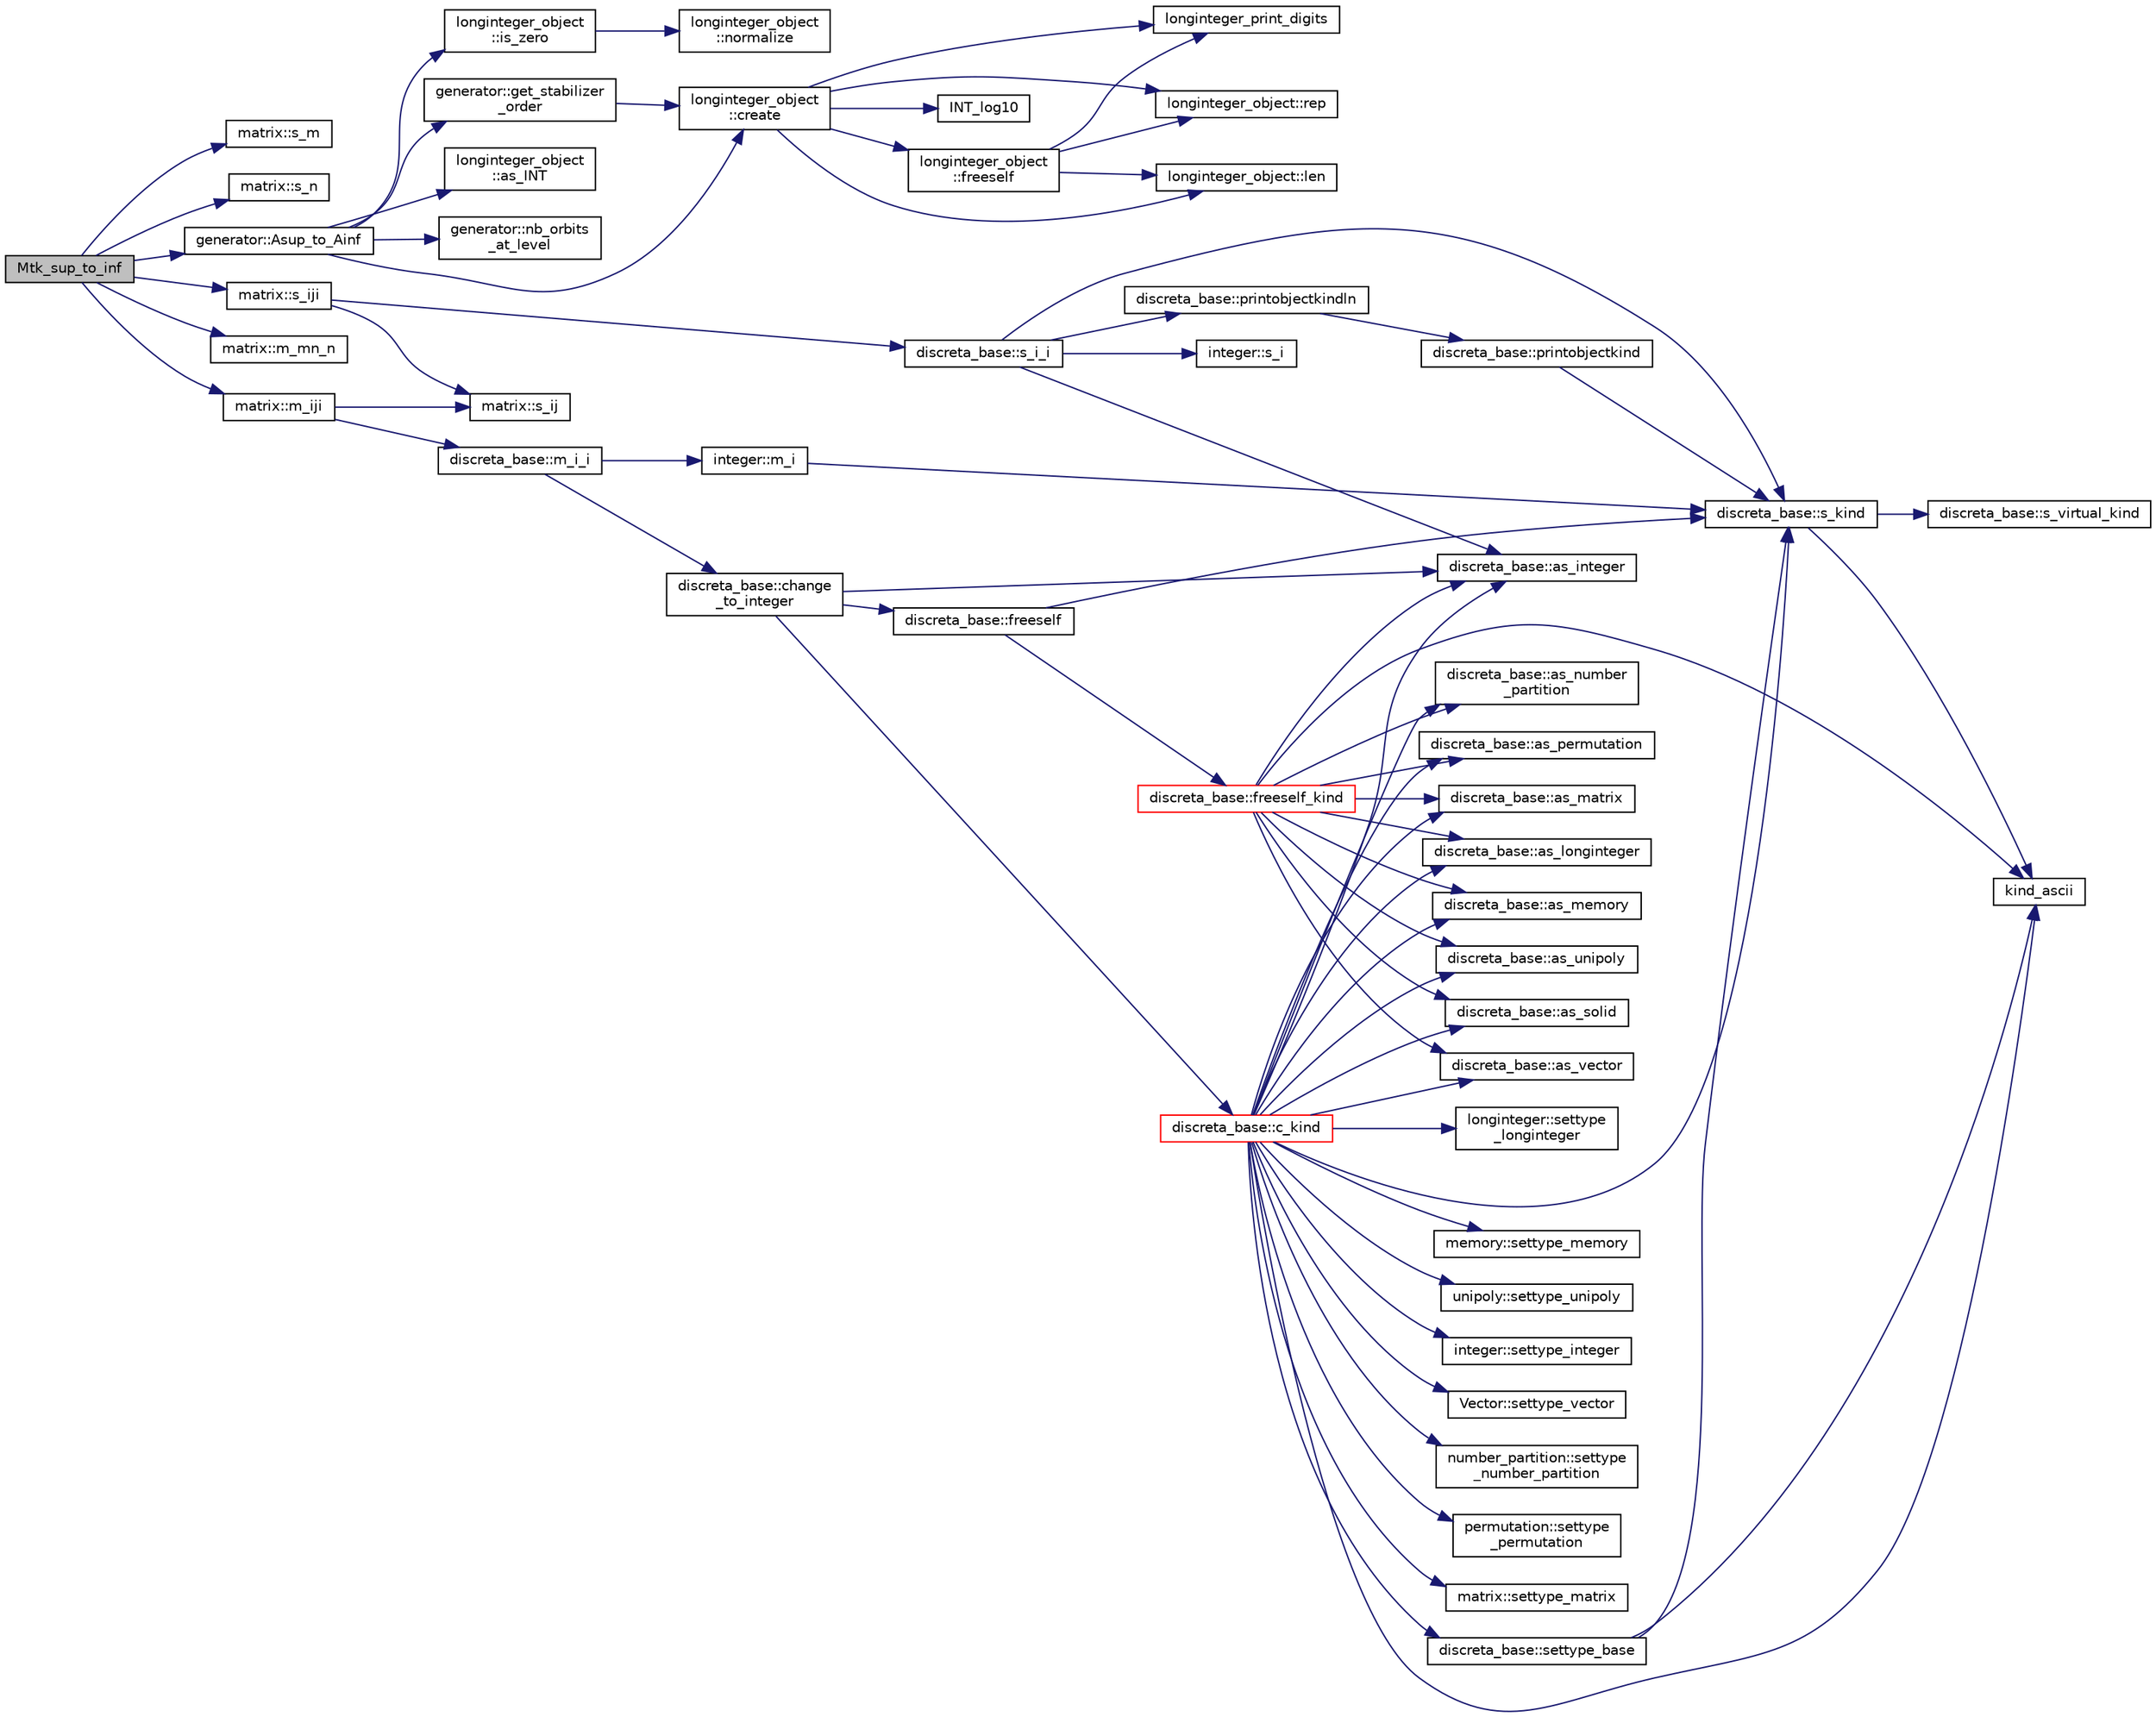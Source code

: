 digraph "Mtk_sup_to_inf"
{
  edge [fontname="Helvetica",fontsize="10",labelfontname="Helvetica",labelfontsize="10"];
  node [fontname="Helvetica",fontsize="10",shape=record];
  rankdir="LR";
  Node7035 [label="Mtk_sup_to_inf",height=0.2,width=0.4,color="black", fillcolor="grey75", style="filled", fontcolor="black"];
  Node7035 -> Node7036 [color="midnightblue",fontsize="10",style="solid",fontname="Helvetica"];
  Node7036 [label="matrix::s_m",height=0.2,width=0.4,color="black", fillcolor="white", style="filled",URL="$d1/d8d/classmatrix.html#afeb2e29600e68448b9d1130114b9606f"];
  Node7035 -> Node7037 [color="midnightblue",fontsize="10",style="solid",fontname="Helvetica"];
  Node7037 [label="matrix::s_n",height=0.2,width=0.4,color="black", fillcolor="white", style="filled",URL="$d1/d8d/classmatrix.html#a35f5321a5615451fdc8be7b953f8ac8b"];
  Node7035 -> Node7038 [color="midnightblue",fontsize="10",style="solid",fontname="Helvetica"];
  Node7038 [label="matrix::s_iji",height=0.2,width=0.4,color="black", fillcolor="white", style="filled",URL="$d1/d8d/classmatrix.html#af8d3c35817af62a3c0097ddf64422d96"];
  Node7038 -> Node7039 [color="midnightblue",fontsize="10",style="solid",fontname="Helvetica"];
  Node7039 [label="matrix::s_ij",height=0.2,width=0.4,color="black", fillcolor="white", style="filled",URL="$d1/d8d/classmatrix.html#ab36f1b3abd2df280224c50c9debb57df"];
  Node7038 -> Node7040 [color="midnightblue",fontsize="10",style="solid",fontname="Helvetica"];
  Node7040 [label="discreta_base::s_i_i",height=0.2,width=0.4,color="black", fillcolor="white", style="filled",URL="$d7/d71/classdiscreta__base.html#aadb92c01fbe69b3034b0214b33fbc735"];
  Node7040 -> Node7041 [color="midnightblue",fontsize="10",style="solid",fontname="Helvetica"];
  Node7041 [label="discreta_base::s_kind",height=0.2,width=0.4,color="black", fillcolor="white", style="filled",URL="$d7/d71/classdiscreta__base.html#a8a830025c74adbbc3362418a7c2ba157"];
  Node7041 -> Node7042 [color="midnightblue",fontsize="10",style="solid",fontname="Helvetica"];
  Node7042 [label="discreta_base::s_virtual_kind",height=0.2,width=0.4,color="black", fillcolor="white", style="filled",URL="$d7/d71/classdiscreta__base.html#a52778a6d6943a468be083d0785d418fb"];
  Node7041 -> Node7043 [color="midnightblue",fontsize="10",style="solid",fontname="Helvetica"];
  Node7043 [label="kind_ascii",height=0.2,width=0.4,color="black", fillcolor="white", style="filled",URL="$d9/d60/discreta_8h.html#ad0ce825a9f29bc6cec27e1b64cfe27bf"];
  Node7040 -> Node7044 [color="midnightblue",fontsize="10",style="solid",fontname="Helvetica"];
  Node7044 [label="discreta_base::printobjectkindln",height=0.2,width=0.4,color="black", fillcolor="white", style="filled",URL="$d7/d71/classdiscreta__base.html#a677ccc8f392ebedde05e453f8cf59559"];
  Node7044 -> Node7045 [color="midnightblue",fontsize="10",style="solid",fontname="Helvetica"];
  Node7045 [label="discreta_base::printobjectkind",height=0.2,width=0.4,color="black", fillcolor="white", style="filled",URL="$d7/d71/classdiscreta__base.html#aa75a1314aa706909b029664944904231"];
  Node7045 -> Node7041 [color="midnightblue",fontsize="10",style="solid",fontname="Helvetica"];
  Node7040 -> Node7046 [color="midnightblue",fontsize="10",style="solid",fontname="Helvetica"];
  Node7046 [label="discreta_base::as_integer",height=0.2,width=0.4,color="black", fillcolor="white", style="filled",URL="$d7/d71/classdiscreta__base.html#a00d7691eaf874fd283d942692fe8dd26"];
  Node7040 -> Node7047 [color="midnightblue",fontsize="10",style="solid",fontname="Helvetica"];
  Node7047 [label="integer::s_i",height=0.2,width=0.4,color="black", fillcolor="white", style="filled",URL="$d0/de5/classinteger.html#adf28e9f94d4c844adaa950deeb80b904"];
  Node7035 -> Node7048 [color="midnightblue",fontsize="10",style="solid",fontname="Helvetica"];
  Node7048 [label="generator::Asup_to_Ainf",height=0.2,width=0.4,color="black", fillcolor="white", style="filled",URL="$d7/d73/classgenerator.html#ab5aeff022e487b444c93f75ccfaa6829"];
  Node7048 -> Node7049 [color="midnightblue",fontsize="10",style="solid",fontname="Helvetica"];
  Node7049 [label="generator::nb_orbits\l_at_level",height=0.2,width=0.4,color="black", fillcolor="white", style="filled",URL="$d7/d73/classgenerator.html#a020f3d8378448310d044a4a24fadf301"];
  Node7048 -> Node7050 [color="midnightblue",fontsize="10",style="solid",fontname="Helvetica"];
  Node7050 [label="generator::get_stabilizer\l_order",height=0.2,width=0.4,color="black", fillcolor="white", style="filled",URL="$d7/d73/classgenerator.html#a2a03fc974c76e47e999f3abc99e6b81d"];
  Node7050 -> Node7051 [color="midnightblue",fontsize="10",style="solid",fontname="Helvetica"];
  Node7051 [label="longinteger_object\l::create",height=0.2,width=0.4,color="black", fillcolor="white", style="filled",URL="$dd/d7e/classlonginteger__object.html#a95d2eebc60849c3963a49298b1f498c2"];
  Node7051 -> Node7052 [color="midnightblue",fontsize="10",style="solid",fontname="Helvetica"];
  Node7052 [label="longinteger_object\l::freeself",height=0.2,width=0.4,color="black", fillcolor="white", style="filled",URL="$dd/d7e/classlonginteger__object.html#a06450f8c4795d81da6d680830ef958a1"];
  Node7052 -> Node7053 [color="midnightblue",fontsize="10",style="solid",fontname="Helvetica"];
  Node7053 [label="longinteger_print_digits",height=0.2,width=0.4,color="black", fillcolor="white", style="filled",URL="$de/dc5/algebra__and__number__theory_8h.html#ac2bac7b12f5b6440b8dad275cd7a157d"];
  Node7052 -> Node7054 [color="midnightblue",fontsize="10",style="solid",fontname="Helvetica"];
  Node7054 [label="longinteger_object::rep",height=0.2,width=0.4,color="black", fillcolor="white", style="filled",URL="$dd/d7e/classlonginteger__object.html#a3ecaf12738cc721d281c416503f241e2"];
  Node7052 -> Node7055 [color="midnightblue",fontsize="10",style="solid",fontname="Helvetica"];
  Node7055 [label="longinteger_object::len",height=0.2,width=0.4,color="black", fillcolor="white", style="filled",URL="$dd/d7e/classlonginteger__object.html#a0bfeae35be8a6fd44ed7f76413596ab1"];
  Node7051 -> Node7056 [color="midnightblue",fontsize="10",style="solid",fontname="Helvetica"];
  Node7056 [label="INT_log10",height=0.2,width=0.4,color="black", fillcolor="white", style="filled",URL="$de/dc5/algebra__and__number__theory_8h.html#a98bc0a6c562370a355165d2538dac250"];
  Node7051 -> Node7053 [color="midnightblue",fontsize="10",style="solid",fontname="Helvetica"];
  Node7051 -> Node7054 [color="midnightblue",fontsize="10",style="solid",fontname="Helvetica"];
  Node7051 -> Node7055 [color="midnightblue",fontsize="10",style="solid",fontname="Helvetica"];
  Node7048 -> Node7051 [color="midnightblue",fontsize="10",style="solid",fontname="Helvetica"];
  Node7048 -> Node7057 [color="midnightblue",fontsize="10",style="solid",fontname="Helvetica"];
  Node7057 [label="longinteger_object\l::is_zero",height=0.2,width=0.4,color="black", fillcolor="white", style="filled",URL="$dd/d7e/classlonginteger__object.html#a0946732d08e5180a00480f4c40667101"];
  Node7057 -> Node7058 [color="midnightblue",fontsize="10",style="solid",fontname="Helvetica"];
  Node7058 [label="longinteger_object\l::normalize",height=0.2,width=0.4,color="black", fillcolor="white", style="filled",URL="$dd/d7e/classlonginteger__object.html#ae27040d862a5624e98fc9582daa889ee"];
  Node7048 -> Node7059 [color="midnightblue",fontsize="10",style="solid",fontname="Helvetica"];
  Node7059 [label="longinteger_object\l::as_INT",height=0.2,width=0.4,color="black", fillcolor="white", style="filled",URL="$dd/d7e/classlonginteger__object.html#afb992d4679a6741acc63c8bcba27971e"];
  Node7035 -> Node7060 [color="midnightblue",fontsize="10",style="solid",fontname="Helvetica"];
  Node7060 [label="matrix::m_mn_n",height=0.2,width=0.4,color="black", fillcolor="white", style="filled",URL="$d1/d8d/classmatrix.html#ae9a8cf19bd93428639950725edbd2271"];
  Node7035 -> Node7061 [color="midnightblue",fontsize="10",style="solid",fontname="Helvetica"];
  Node7061 [label="matrix::m_iji",height=0.2,width=0.4,color="black", fillcolor="white", style="filled",URL="$d1/d8d/classmatrix.html#a8cece141dbb3d39e94933c8da46dbd50"];
  Node7061 -> Node7039 [color="midnightblue",fontsize="10",style="solid",fontname="Helvetica"];
  Node7061 -> Node7062 [color="midnightblue",fontsize="10",style="solid",fontname="Helvetica"];
  Node7062 [label="discreta_base::m_i_i",height=0.2,width=0.4,color="black", fillcolor="white", style="filled",URL="$d7/d71/classdiscreta__base.html#aa231464a9d4bc233f66608021c9ad997"];
  Node7062 -> Node7063 [color="midnightblue",fontsize="10",style="solid",fontname="Helvetica"];
  Node7063 [label="discreta_base::change\l_to_integer",height=0.2,width=0.4,color="black", fillcolor="white", style="filled",URL="$d7/d71/classdiscreta__base.html#a58a5a5bd8f8e6f2dd7b4483b66dc7bb9"];
  Node7063 -> Node7064 [color="midnightblue",fontsize="10",style="solid",fontname="Helvetica"];
  Node7064 [label="discreta_base::freeself",height=0.2,width=0.4,color="black", fillcolor="white", style="filled",URL="$d7/d71/classdiscreta__base.html#a9a3c9501a562293b5667c11b9174d6e5"];
  Node7064 -> Node7065 [color="midnightblue",fontsize="10",style="solid",fontname="Helvetica"];
  Node7065 [label="discreta_base::freeself_kind",height=0.2,width=0.4,color="red", fillcolor="white", style="filled",URL="$d7/d71/classdiscreta__base.html#a63a23ada2165b3838fab719ed458cec8"];
  Node7065 -> Node7046 [color="midnightblue",fontsize="10",style="solid",fontname="Helvetica"];
  Node7065 -> Node7069 [color="midnightblue",fontsize="10",style="solid",fontname="Helvetica"];
  Node7069 [label="discreta_base::as_vector",height=0.2,width=0.4,color="black", fillcolor="white", style="filled",URL="$d7/d71/classdiscreta__base.html#a7bdd6cae39c380b128ee9e17e42cf020"];
  Node7065 -> Node7072 [color="midnightblue",fontsize="10",style="solid",fontname="Helvetica"];
  Node7072 [label="discreta_base::as_number\l_partition",height=0.2,width=0.4,color="black", fillcolor="white", style="filled",URL="$d7/d71/classdiscreta__base.html#a307aa09de0e925d46697707968ffab00"];
  Node7065 -> Node7074 [color="midnightblue",fontsize="10",style="solid",fontname="Helvetica"];
  Node7074 [label="discreta_base::as_permutation",height=0.2,width=0.4,color="black", fillcolor="white", style="filled",URL="$d7/d71/classdiscreta__base.html#aa4e72f36a82984239b12ae831e131098"];
  Node7065 -> Node7076 [color="midnightblue",fontsize="10",style="solid",fontname="Helvetica"];
  Node7076 [label="discreta_base::as_matrix",height=0.2,width=0.4,color="black", fillcolor="white", style="filled",URL="$d7/d71/classdiscreta__base.html#ae4d7f56d917a4707b838fbffde6467ff"];
  Node7065 -> Node7079 [color="midnightblue",fontsize="10",style="solid",fontname="Helvetica"];
  Node7079 [label="discreta_base::as_longinteger",height=0.2,width=0.4,color="black", fillcolor="white", style="filled",URL="$d7/d71/classdiscreta__base.html#a20a094639eb711b10c8694c51937f7cd"];
  Node7065 -> Node7082 [color="midnightblue",fontsize="10",style="solid",fontname="Helvetica"];
  Node7082 [label="discreta_base::as_memory",height=0.2,width=0.4,color="black", fillcolor="white", style="filled",URL="$d7/d71/classdiscreta__base.html#ad94b2d7dce0cd4fa22db57f6e79c4bd2"];
  Node7065 -> Node7084 [color="midnightblue",fontsize="10",style="solid",fontname="Helvetica"];
  Node7084 [label="discreta_base::as_unipoly",height=0.2,width=0.4,color="black", fillcolor="white", style="filled",URL="$d7/d71/classdiscreta__base.html#ad50d8027f039fe5c2478cddb243adc9d"];
  Node7065 -> Node7086 [color="midnightblue",fontsize="10",style="solid",fontname="Helvetica"];
  Node7086 [label="discreta_base::as_solid",height=0.2,width=0.4,color="black", fillcolor="white", style="filled",URL="$d7/d71/classdiscreta__base.html#a1fc5f2b85ec97ab0a69dd64903c970a5"];
  Node7065 -> Node7043 [color="midnightblue",fontsize="10",style="solid",fontname="Helvetica"];
  Node7064 -> Node7041 [color="midnightblue",fontsize="10",style="solid",fontname="Helvetica"];
  Node7063 -> Node7106 [color="midnightblue",fontsize="10",style="solid",fontname="Helvetica"];
  Node7106 [label="discreta_base::c_kind",height=0.2,width=0.4,color="red", fillcolor="white", style="filled",URL="$d7/d71/classdiscreta__base.html#adc2ff61589c2d083688e7a43f333cb62"];
  Node7106 -> Node7107 [color="midnightblue",fontsize="10",style="solid",fontname="Helvetica"];
  Node7107 [label="discreta_base::settype_base",height=0.2,width=0.4,color="black", fillcolor="white", style="filled",URL="$d7/d71/classdiscreta__base.html#a4f42899a89447d1c3993ea07c38f8ad4"];
  Node7107 -> Node7041 [color="midnightblue",fontsize="10",style="solid",fontname="Helvetica"];
  Node7107 -> Node7043 [color="midnightblue",fontsize="10",style="solid",fontname="Helvetica"];
  Node7106 -> Node7046 [color="midnightblue",fontsize="10",style="solid",fontname="Helvetica"];
  Node7106 -> Node7108 [color="midnightblue",fontsize="10",style="solid",fontname="Helvetica"];
  Node7108 [label="integer::settype_integer",height=0.2,width=0.4,color="black", fillcolor="white", style="filled",URL="$d0/de5/classinteger.html#a6265c65ef311229acd513d748faba796"];
  Node7106 -> Node7069 [color="midnightblue",fontsize="10",style="solid",fontname="Helvetica"];
  Node7106 -> Node7109 [color="midnightblue",fontsize="10",style="solid",fontname="Helvetica"];
  Node7109 [label="Vector::settype_vector",height=0.2,width=0.4,color="black", fillcolor="white", style="filled",URL="$d5/db2/class_vector.html#a34e0d00b18c051f23904a8429fa6c8b4"];
  Node7106 -> Node7072 [color="midnightblue",fontsize="10",style="solid",fontname="Helvetica"];
  Node7106 -> Node7110 [color="midnightblue",fontsize="10",style="solid",fontname="Helvetica"];
  Node7110 [label="number_partition::settype\l_number_partition",height=0.2,width=0.4,color="black", fillcolor="white", style="filled",URL="$df/d50/classnumber__partition.html#a3aaec1b557758f643ffc8555bbc358be"];
  Node7106 -> Node7074 [color="midnightblue",fontsize="10",style="solid",fontname="Helvetica"];
  Node7106 -> Node7111 [color="midnightblue",fontsize="10",style="solid",fontname="Helvetica"];
  Node7111 [label="permutation::settype\l_permutation",height=0.2,width=0.4,color="black", fillcolor="white", style="filled",URL="$d0/d08/classpermutation.html#af1eea29f86195cede9562e444664c28c"];
  Node7106 -> Node7076 [color="midnightblue",fontsize="10",style="solid",fontname="Helvetica"];
  Node7106 -> Node7112 [color="midnightblue",fontsize="10",style="solid",fontname="Helvetica"];
  Node7112 [label="matrix::settype_matrix",height=0.2,width=0.4,color="black", fillcolor="white", style="filled",URL="$d1/d8d/classmatrix.html#a1780283a64a789e4084d792683d276bb"];
  Node7106 -> Node7079 [color="midnightblue",fontsize="10",style="solid",fontname="Helvetica"];
  Node7106 -> Node7113 [color="midnightblue",fontsize="10",style="solid",fontname="Helvetica"];
  Node7113 [label="longinteger::settype\l_longinteger",height=0.2,width=0.4,color="black", fillcolor="white", style="filled",URL="$d3/d71/classlonginteger.html#ae5f811ece8df31b9ff114368a18e1dc5"];
  Node7106 -> Node7082 [color="midnightblue",fontsize="10",style="solid",fontname="Helvetica"];
  Node7106 -> Node7114 [color="midnightblue",fontsize="10",style="solid",fontname="Helvetica"];
  Node7114 [label="memory::settype_memory",height=0.2,width=0.4,color="black", fillcolor="white", style="filled",URL="$d8/d99/classmemory.html#a33aae277f9b8fe36b02e9d5da895451b"];
  Node7106 -> Node7084 [color="midnightblue",fontsize="10",style="solid",fontname="Helvetica"];
  Node7106 -> Node7115 [color="midnightblue",fontsize="10",style="solid",fontname="Helvetica"];
  Node7115 [label="unipoly::settype_unipoly",height=0.2,width=0.4,color="black", fillcolor="white", style="filled",URL="$d1/d89/classunipoly.html#a8db854fcc85c5e1150b1f1b1c005c95b"];
  Node7106 -> Node7086 [color="midnightblue",fontsize="10",style="solid",fontname="Helvetica"];
  Node7106 -> Node7043 [color="midnightblue",fontsize="10",style="solid",fontname="Helvetica"];
  Node7106 -> Node7041 [color="midnightblue",fontsize="10",style="solid",fontname="Helvetica"];
  Node7063 -> Node7046 [color="midnightblue",fontsize="10",style="solid",fontname="Helvetica"];
  Node7062 -> Node7129 [color="midnightblue",fontsize="10",style="solid",fontname="Helvetica"];
  Node7129 [label="integer::m_i",height=0.2,width=0.4,color="black", fillcolor="white", style="filled",URL="$d0/de5/classinteger.html#a869091f0a0f35f5354c8c4a70250e8a9"];
  Node7129 -> Node7041 [color="midnightblue",fontsize="10",style="solid",fontname="Helvetica"];
}

